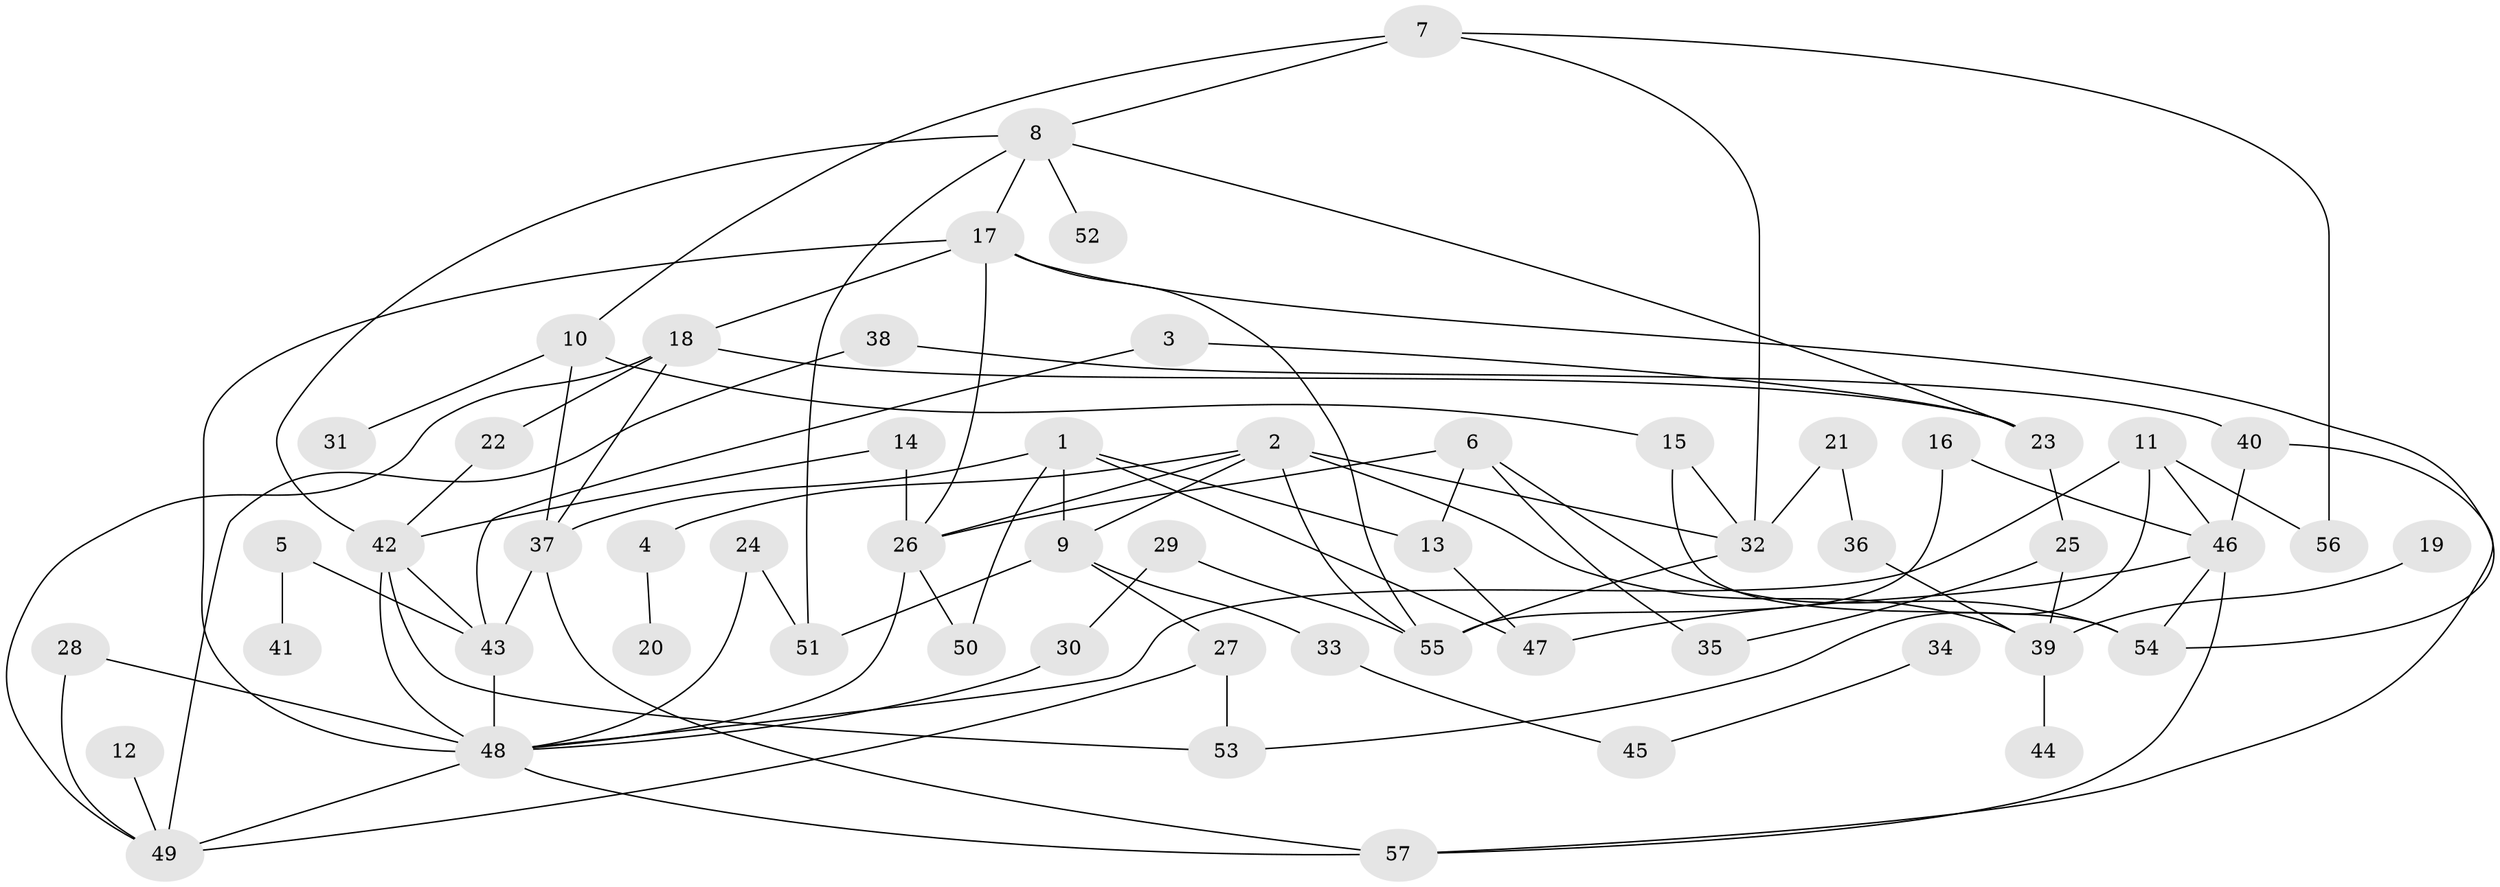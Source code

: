 // original degree distribution, {5: 0.04424778761061947, 7: 0.035398230088495575, 10: 0.008849557522123894, 6: 0.05309734513274336, 2: 0.3274336283185841, 3: 0.24778761061946902, 1: 0.23893805309734514, 4: 0.04424778761061947}
// Generated by graph-tools (version 1.1) at 2025/01/03/09/25 03:01:09]
// undirected, 57 vertices, 94 edges
graph export_dot {
graph [start="1"]
  node [color=gray90,style=filled];
  1;
  2;
  3;
  4;
  5;
  6;
  7;
  8;
  9;
  10;
  11;
  12;
  13;
  14;
  15;
  16;
  17;
  18;
  19;
  20;
  21;
  22;
  23;
  24;
  25;
  26;
  27;
  28;
  29;
  30;
  31;
  32;
  33;
  34;
  35;
  36;
  37;
  38;
  39;
  40;
  41;
  42;
  43;
  44;
  45;
  46;
  47;
  48;
  49;
  50;
  51;
  52;
  53;
  54;
  55;
  56;
  57;
  1 -- 9 [weight=1.0];
  1 -- 13 [weight=1.0];
  1 -- 37 [weight=1.0];
  1 -- 47 [weight=1.0];
  1 -- 50 [weight=1.0];
  2 -- 4 [weight=1.0];
  2 -- 9 [weight=1.0];
  2 -- 26 [weight=1.0];
  2 -- 32 [weight=1.0];
  2 -- 39 [weight=2.0];
  2 -- 55 [weight=1.0];
  3 -- 23 [weight=1.0];
  3 -- 43 [weight=1.0];
  4 -- 20 [weight=1.0];
  5 -- 41 [weight=1.0];
  5 -- 43 [weight=1.0];
  6 -- 13 [weight=1.0];
  6 -- 26 [weight=1.0];
  6 -- 35 [weight=1.0];
  6 -- 54 [weight=1.0];
  7 -- 8 [weight=1.0];
  7 -- 10 [weight=1.0];
  7 -- 32 [weight=1.0];
  7 -- 56 [weight=1.0];
  8 -- 17 [weight=1.0];
  8 -- 23 [weight=1.0];
  8 -- 42 [weight=1.0];
  8 -- 51 [weight=1.0];
  8 -- 52 [weight=1.0];
  9 -- 27 [weight=1.0];
  9 -- 33 [weight=1.0];
  9 -- 51 [weight=1.0];
  10 -- 15 [weight=1.0];
  10 -- 31 [weight=1.0];
  10 -- 37 [weight=1.0];
  11 -- 46 [weight=1.0];
  11 -- 48 [weight=1.0];
  11 -- 53 [weight=1.0];
  11 -- 56 [weight=1.0];
  12 -- 49 [weight=1.0];
  13 -- 47 [weight=1.0];
  14 -- 26 [weight=1.0];
  14 -- 42 [weight=1.0];
  15 -- 32 [weight=1.0];
  15 -- 54 [weight=1.0];
  16 -- 46 [weight=1.0];
  16 -- 55 [weight=1.0];
  17 -- 18 [weight=1.0];
  17 -- 26 [weight=1.0];
  17 -- 48 [weight=1.0];
  17 -- 54 [weight=1.0];
  17 -- 55 [weight=1.0];
  18 -- 22 [weight=1.0];
  18 -- 23 [weight=1.0];
  18 -- 37 [weight=1.0];
  18 -- 49 [weight=1.0];
  19 -- 39 [weight=1.0];
  21 -- 32 [weight=1.0];
  21 -- 36 [weight=1.0];
  22 -- 42 [weight=1.0];
  23 -- 25 [weight=1.0];
  24 -- 48 [weight=1.0];
  24 -- 51 [weight=1.0];
  25 -- 35 [weight=1.0];
  25 -- 39 [weight=1.0];
  26 -- 48 [weight=1.0];
  26 -- 50 [weight=2.0];
  27 -- 49 [weight=1.0];
  27 -- 53 [weight=1.0];
  28 -- 48 [weight=1.0];
  28 -- 49 [weight=1.0];
  29 -- 30 [weight=1.0];
  29 -- 55 [weight=1.0];
  30 -- 48 [weight=1.0];
  32 -- 55 [weight=1.0];
  33 -- 45 [weight=1.0];
  34 -- 45 [weight=1.0];
  36 -- 39 [weight=1.0];
  37 -- 43 [weight=1.0];
  37 -- 57 [weight=1.0];
  38 -- 40 [weight=1.0];
  38 -- 49 [weight=1.0];
  39 -- 44 [weight=1.0];
  40 -- 46 [weight=1.0];
  40 -- 57 [weight=1.0];
  42 -- 43 [weight=1.0];
  42 -- 48 [weight=1.0];
  42 -- 53 [weight=1.0];
  43 -- 48 [weight=1.0];
  46 -- 47 [weight=1.0];
  46 -- 54 [weight=1.0];
  46 -- 57 [weight=1.0];
  48 -- 49 [weight=1.0];
  48 -- 57 [weight=1.0];
}
